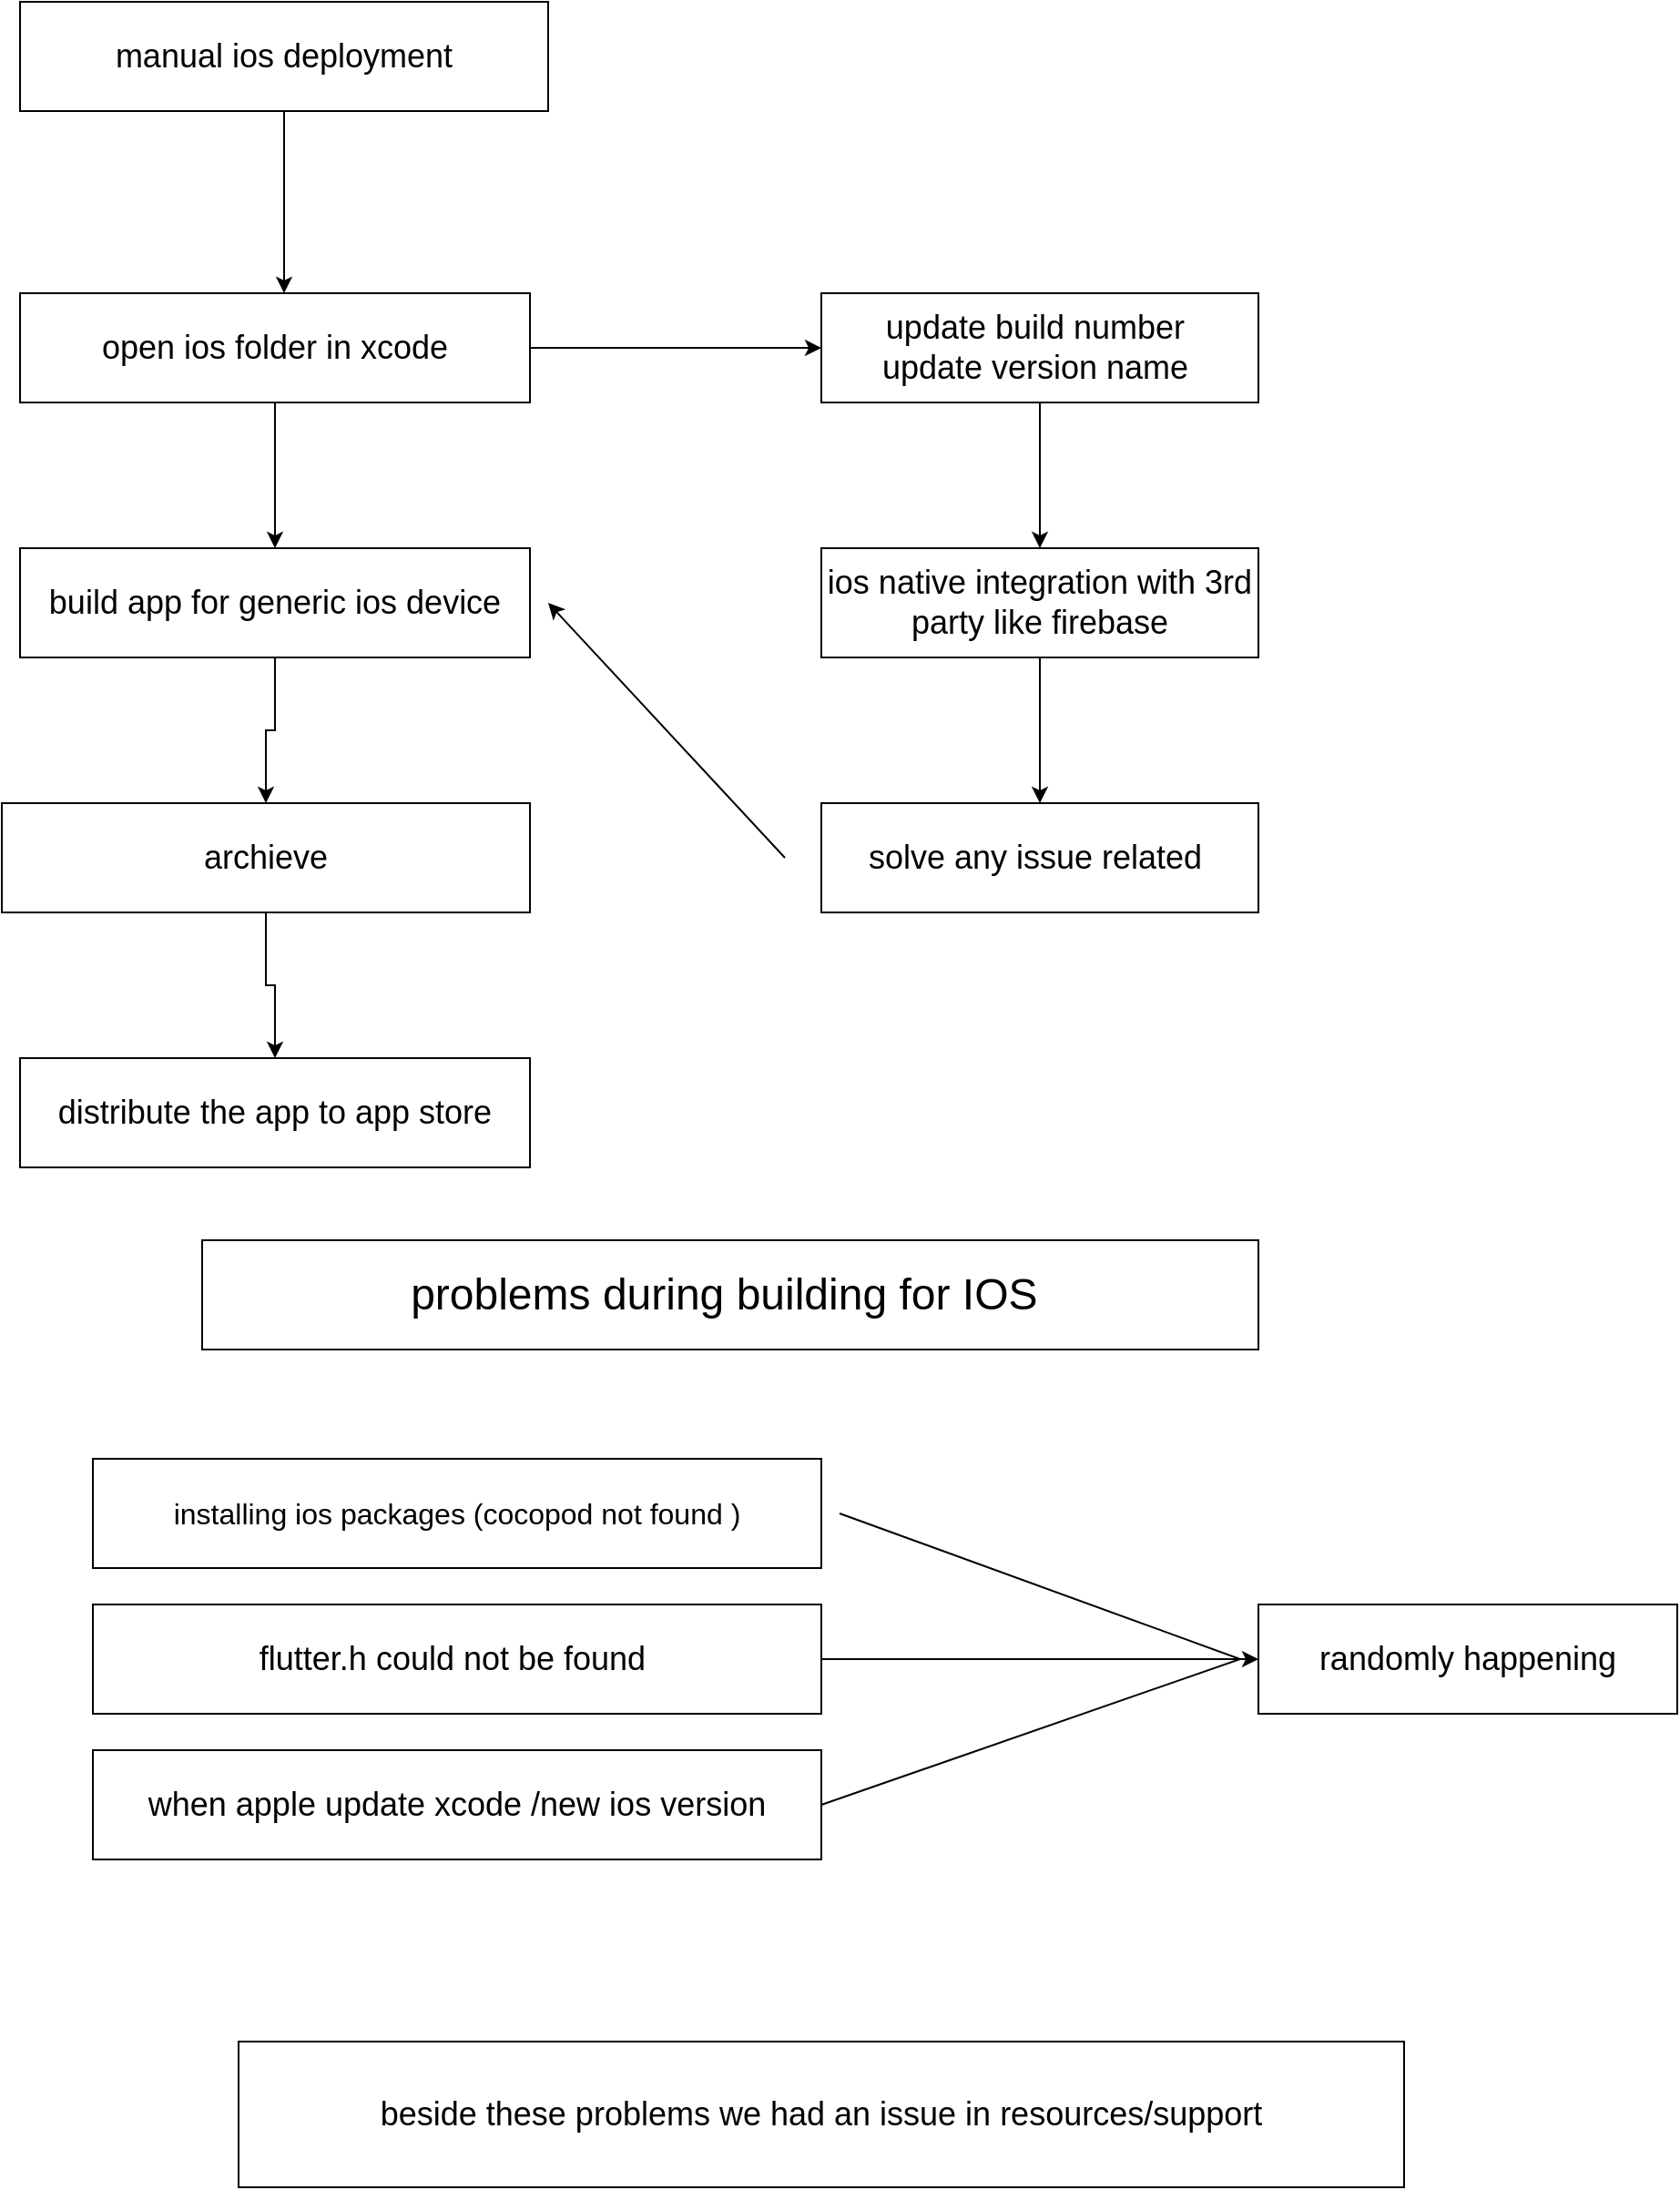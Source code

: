 <mxfile version="22.1.4" type="github">
  <diagram id="C5RBs43oDa-KdzZeNtuy" name="Page-1">
    <mxGraphModel dx="2171" dy="1011" grid="1" gridSize="10" guides="1" tooltips="1" connect="1" arrows="1" fold="1" page="1" pageScale="1" pageWidth="827" pageHeight="1169" math="0" shadow="0">
      <root>
        <mxCell id="WIyWlLk6GJQsqaUBKTNV-0" />
        <mxCell id="WIyWlLk6GJQsqaUBKTNV-1" parent="WIyWlLk6GJQsqaUBKTNV-0" />
        <mxCell id="qZGvBIlt3isVs_8e7VKc-0" value="&lt;font style=&quot;font-size: 18px;&quot;&gt;manual ios deployment&lt;/font&gt;" style="rounded=0;whiteSpace=wrap;html=1;" vertex="1" parent="WIyWlLk6GJQsqaUBKTNV-1">
          <mxGeometry x="40" y="40" width="290" height="60" as="geometry" />
        </mxCell>
        <mxCell id="qZGvBIlt3isVs_8e7VKc-1" value="" style="endArrow=classic;html=1;rounded=0;exitX=0.5;exitY=1;exitDx=0;exitDy=0;" edge="1" parent="WIyWlLk6GJQsqaUBKTNV-1" source="qZGvBIlt3isVs_8e7VKc-0">
          <mxGeometry width="50" height="50" relative="1" as="geometry">
            <mxPoint x="440" y="290" as="sourcePoint" />
            <mxPoint x="185" y="200" as="targetPoint" />
          </mxGeometry>
        </mxCell>
        <mxCell id="qZGvBIlt3isVs_8e7VKc-5" value="" style="edgeStyle=orthogonalEdgeStyle;rounded=0;orthogonalLoop=1;jettySize=auto;html=1;" edge="1" parent="WIyWlLk6GJQsqaUBKTNV-1" source="qZGvBIlt3isVs_8e7VKc-2" target="qZGvBIlt3isVs_8e7VKc-4">
          <mxGeometry relative="1" as="geometry" />
        </mxCell>
        <mxCell id="qZGvBIlt3isVs_8e7VKc-11" value="" style="edgeStyle=orthogonalEdgeStyle;rounded=0;orthogonalLoop=1;jettySize=auto;html=1;" edge="1" parent="WIyWlLk6GJQsqaUBKTNV-1" source="qZGvBIlt3isVs_8e7VKc-2" target="qZGvBIlt3isVs_8e7VKc-10">
          <mxGeometry relative="1" as="geometry" />
        </mxCell>
        <mxCell id="qZGvBIlt3isVs_8e7VKc-2" value="&lt;font style=&quot;font-size: 18px;&quot;&gt;open ios folder in xcode&lt;/font&gt;" style="rounded=0;whiteSpace=wrap;html=1;" vertex="1" parent="WIyWlLk6GJQsqaUBKTNV-1">
          <mxGeometry x="40" y="200" width="280" height="60" as="geometry" />
        </mxCell>
        <mxCell id="qZGvBIlt3isVs_8e7VKc-7" value="" style="edgeStyle=orthogonalEdgeStyle;rounded=0;orthogonalLoop=1;jettySize=auto;html=1;" edge="1" parent="WIyWlLk6GJQsqaUBKTNV-1" source="qZGvBIlt3isVs_8e7VKc-4" target="qZGvBIlt3isVs_8e7VKc-6">
          <mxGeometry relative="1" as="geometry" />
        </mxCell>
        <mxCell id="qZGvBIlt3isVs_8e7VKc-4" value="&lt;font style=&quot;font-size: 18px;&quot;&gt;build app for generic ios device&lt;/font&gt;" style="whiteSpace=wrap;html=1;rounded=0;" vertex="1" parent="WIyWlLk6GJQsqaUBKTNV-1">
          <mxGeometry x="40" y="340" width="280" height="60" as="geometry" />
        </mxCell>
        <mxCell id="qZGvBIlt3isVs_8e7VKc-9" value="" style="edgeStyle=orthogonalEdgeStyle;rounded=0;orthogonalLoop=1;jettySize=auto;html=1;" edge="1" parent="WIyWlLk6GJQsqaUBKTNV-1" source="qZGvBIlt3isVs_8e7VKc-6" target="qZGvBIlt3isVs_8e7VKc-8">
          <mxGeometry relative="1" as="geometry" />
        </mxCell>
        <mxCell id="qZGvBIlt3isVs_8e7VKc-6" value="&lt;font style=&quot;font-size: 18px;&quot;&gt;archieve&lt;/font&gt;" style="whiteSpace=wrap;html=1;rounded=0;" vertex="1" parent="WIyWlLk6GJQsqaUBKTNV-1">
          <mxGeometry x="30" y="480" width="290" height="60" as="geometry" />
        </mxCell>
        <mxCell id="qZGvBIlt3isVs_8e7VKc-8" value="&lt;font style=&quot;font-size: 18px;&quot;&gt;distribute the app to app store&lt;/font&gt;" style="rounded=0;whiteSpace=wrap;html=1;" vertex="1" parent="WIyWlLk6GJQsqaUBKTNV-1">
          <mxGeometry x="40" y="620" width="280" height="60" as="geometry" />
        </mxCell>
        <mxCell id="qZGvBIlt3isVs_8e7VKc-13" value="" style="edgeStyle=orthogonalEdgeStyle;rounded=0;orthogonalLoop=1;jettySize=auto;html=1;" edge="1" parent="WIyWlLk6GJQsqaUBKTNV-1" source="qZGvBIlt3isVs_8e7VKc-10" target="qZGvBIlt3isVs_8e7VKc-12">
          <mxGeometry relative="1" as="geometry" />
        </mxCell>
        <mxCell id="qZGvBIlt3isVs_8e7VKc-10" value="&lt;font style=&quot;font-size: 18px;&quot;&gt;update build number&amp;nbsp;&lt;br&gt;update version name&amp;nbsp;&lt;/font&gt;" style="whiteSpace=wrap;html=1;rounded=0;" vertex="1" parent="WIyWlLk6GJQsqaUBKTNV-1">
          <mxGeometry x="480" y="200" width="240" height="60" as="geometry" />
        </mxCell>
        <mxCell id="qZGvBIlt3isVs_8e7VKc-15" value="" style="edgeStyle=orthogonalEdgeStyle;rounded=0;orthogonalLoop=1;jettySize=auto;html=1;" edge="1" parent="WIyWlLk6GJQsqaUBKTNV-1" source="qZGvBIlt3isVs_8e7VKc-12" target="qZGvBIlt3isVs_8e7VKc-14">
          <mxGeometry relative="1" as="geometry" />
        </mxCell>
        <mxCell id="qZGvBIlt3isVs_8e7VKc-12" value="&lt;font style=&quot;font-size: 18px;&quot;&gt;ios native integration with 3rd party like firebase&lt;/font&gt;" style="rounded=0;whiteSpace=wrap;html=1;" vertex="1" parent="WIyWlLk6GJQsqaUBKTNV-1">
          <mxGeometry x="480" y="340" width="240" height="60" as="geometry" />
        </mxCell>
        <mxCell id="qZGvBIlt3isVs_8e7VKc-14" value="&lt;font style=&quot;font-size: 18px;&quot;&gt;solve any issue related&amp;nbsp;&lt;/font&gt;" style="whiteSpace=wrap;html=1;rounded=0;" vertex="1" parent="WIyWlLk6GJQsqaUBKTNV-1">
          <mxGeometry x="480" y="480" width="240" height="60" as="geometry" />
        </mxCell>
        <mxCell id="qZGvBIlt3isVs_8e7VKc-18" value="" style="endArrow=classic;html=1;rounded=0;" edge="1" parent="WIyWlLk6GJQsqaUBKTNV-1">
          <mxGeometry width="50" height="50" relative="1" as="geometry">
            <mxPoint x="460" y="510" as="sourcePoint" />
            <mxPoint x="330" y="370" as="targetPoint" />
          </mxGeometry>
        </mxCell>
        <mxCell id="qZGvBIlt3isVs_8e7VKc-19" value="&lt;font style=&quot;font-size: 24px;&quot;&gt;problems during building for IOS&amp;nbsp;&lt;/font&gt;" style="rounded=0;whiteSpace=wrap;html=1;" vertex="1" parent="WIyWlLk6GJQsqaUBKTNV-1">
          <mxGeometry x="140" y="720" width="580" height="60" as="geometry" />
        </mxCell>
        <mxCell id="qZGvBIlt3isVs_8e7VKc-20" value="&lt;font size=&quot;3&quot;&gt;installing ios packages (cocopod not found )&lt;/font&gt;" style="rounded=0;whiteSpace=wrap;html=1;" vertex="1" parent="WIyWlLk6GJQsqaUBKTNV-1">
          <mxGeometry x="80" y="840" width="400" height="60" as="geometry" />
        </mxCell>
        <mxCell id="qZGvBIlt3isVs_8e7VKc-31" value="" style="edgeStyle=orthogonalEdgeStyle;rounded=0;orthogonalLoop=1;jettySize=auto;html=1;" edge="1" parent="WIyWlLk6GJQsqaUBKTNV-1" source="qZGvBIlt3isVs_8e7VKc-21">
          <mxGeometry relative="1" as="geometry">
            <mxPoint x="720" y="950" as="targetPoint" />
          </mxGeometry>
        </mxCell>
        <mxCell id="qZGvBIlt3isVs_8e7VKc-21" value="&lt;font style=&quot;font-size: 18px;&quot;&gt;flutter.h could not be found&amp;nbsp;&lt;/font&gt;" style="rounded=0;whiteSpace=wrap;html=1;" vertex="1" parent="WIyWlLk6GJQsqaUBKTNV-1">
          <mxGeometry x="80" y="920" width="400" height="60" as="geometry" />
        </mxCell>
        <mxCell id="qZGvBIlt3isVs_8e7VKc-22" value="&lt;font style=&quot;font-size: 18px;&quot;&gt;when apple update xcode /new ios version&lt;/font&gt;" style="rounded=0;whiteSpace=wrap;html=1;" vertex="1" parent="WIyWlLk6GJQsqaUBKTNV-1">
          <mxGeometry x="80" y="1000" width="400" height="60" as="geometry" />
        </mxCell>
        <mxCell id="qZGvBIlt3isVs_8e7VKc-23" value="&lt;font style=&quot;font-size: 18px;&quot;&gt;randomly happening&lt;/font&gt;" style="rounded=0;whiteSpace=wrap;html=1;" vertex="1" parent="WIyWlLk6GJQsqaUBKTNV-1">
          <mxGeometry x="720" y="920" width="230" height="60" as="geometry" />
        </mxCell>
        <mxCell id="qZGvBIlt3isVs_8e7VKc-25" value="" style="endArrow=none;html=1;rounded=0;exitX=1;exitY=0.5;exitDx=0;exitDy=0;" edge="1" parent="WIyWlLk6GJQsqaUBKTNV-1" source="qZGvBIlt3isVs_8e7VKc-22">
          <mxGeometry width="50" height="50" relative="1" as="geometry">
            <mxPoint x="440" y="1050" as="sourcePoint" />
            <mxPoint x="490" y="870" as="targetPoint" />
            <Array as="points">
              <mxPoint x="710" y="950" />
            </Array>
          </mxGeometry>
        </mxCell>
        <mxCell id="qZGvBIlt3isVs_8e7VKc-32" value="&lt;font style=&quot;font-size: 18px;&quot;&gt;beside these problems we had an issue in resources/support&lt;/font&gt;" style="rounded=0;whiteSpace=wrap;html=1;" vertex="1" parent="WIyWlLk6GJQsqaUBKTNV-1">
          <mxGeometry x="160" y="1160" width="640" height="80" as="geometry" />
        </mxCell>
      </root>
    </mxGraphModel>
  </diagram>
</mxfile>
